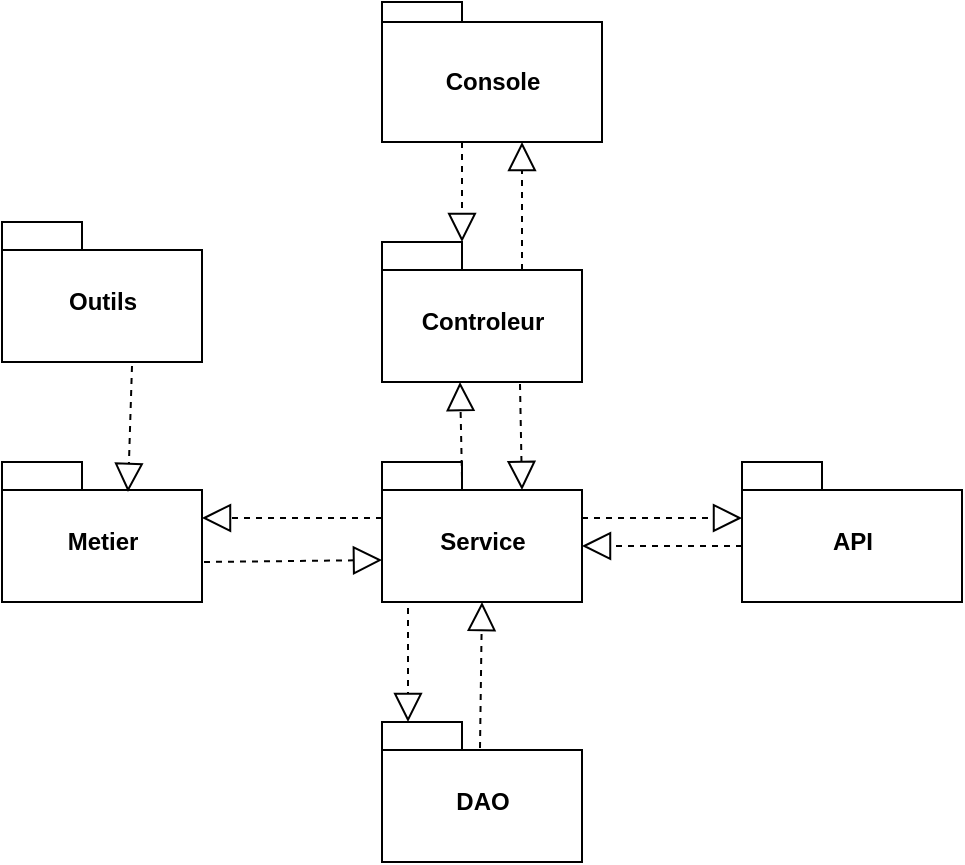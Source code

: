 <mxfile version="13.7.9" type="github">
  <diagram id="p4Nd8DHy-fVAcEdsIGSF" name="Page-1">
    <mxGraphModel dx="929" dy="1716" grid="1" gridSize="10" guides="1" tooltips="1" connect="1" arrows="1" fold="1" page="1" pageScale="1" pageWidth="827" pageHeight="1169" math="0" shadow="0">
      <root>
        <mxCell id="0" />
        <mxCell id="1" parent="0" />
        <mxCell id="spQuB_l44N9q1eX4pLCj-1" value="DAO" style="shape=folder;fontStyle=1;spacingTop=10;tabWidth=40;tabHeight=14;tabPosition=left;html=1;" parent="1" vertex="1">
          <mxGeometry x="330" y="210" width="100" height="70" as="geometry" />
        </mxCell>
        <mxCell id="spQuB_l44N9q1eX4pLCj-2" value="Outils" style="shape=folder;fontStyle=1;spacingTop=10;tabWidth=40;tabHeight=14;tabPosition=left;html=1;" parent="1" vertex="1">
          <mxGeometry x="140" y="-40" width="100" height="70" as="geometry" />
        </mxCell>
        <mxCell id="spQuB_l44N9q1eX4pLCj-3" value="Console" style="shape=folder;fontStyle=1;spacingTop=10;tabWidth=40;tabHeight=10;tabPosition=left;html=1;" parent="1" vertex="1">
          <mxGeometry x="330" y="-150" width="110" height="70" as="geometry" />
        </mxCell>
        <mxCell id="spQuB_l44N9q1eX4pLCj-6" value="Metier" style="shape=folder;fontStyle=1;spacingTop=10;tabWidth=40;tabHeight=14;tabPosition=left;html=1;" parent="1" vertex="1">
          <mxGeometry x="140" y="80" width="100" height="70" as="geometry" />
        </mxCell>
        <mxCell id="spQuB_l44N9q1eX4pLCj-7" value="" style="endArrow=block;dashed=1;endFill=0;endSize=12;html=1;exitX=0;exitY=0;exitDx=0;exitDy=28;exitPerimeter=0;entryX=0;entryY=0;entryDx=100;entryDy=28;entryPerimeter=0;" parent="1" source="OpfBQdvl_bSCVIGFcSFf-1" target="spQuB_l44N9q1eX4pLCj-6" edge="1">
          <mxGeometry width="160" relative="1" as="geometry">
            <mxPoint x="480" y="280" as="sourcePoint" />
            <mxPoint x="640" y="280" as="targetPoint" />
          </mxGeometry>
        </mxCell>
        <mxCell id="spQuB_l44N9q1eX4pLCj-8" value="" style="endArrow=block;dashed=1;endFill=0;endSize=12;html=1;entryX=0;entryY=0.7;entryDx=0;entryDy=0;entryPerimeter=0;" parent="1" target="OpfBQdvl_bSCVIGFcSFf-1" edge="1">
          <mxGeometry width="160" relative="1" as="geometry">
            <mxPoint x="241" y="130" as="sourcePoint" />
            <mxPoint x="428" y="164.98" as="targetPoint" />
          </mxGeometry>
        </mxCell>
        <mxCell id="spQuB_l44N9q1eX4pLCj-9" value="" style="endArrow=block;dashed=1;endFill=0;endSize=12;html=1;exitX=0;exitY=0;exitDx=70;exitDy=14;exitPerimeter=0;" parent="1" source="OpfBQdvl_bSCVIGFcSFf-2" edge="1">
          <mxGeometry width="160" relative="1" as="geometry">
            <mxPoint x="400" y="279" as="sourcePoint" />
            <mxPoint x="400" y="-80" as="targetPoint" />
          </mxGeometry>
        </mxCell>
        <mxCell id="spQuB_l44N9q1eX4pLCj-10" value="" style="endArrow=block;dashed=1;endFill=0;endSize=12;html=1;entryX=0.63;entryY=0.214;entryDx=0;entryDy=0;entryPerimeter=0;exitX=0.65;exitY=1.029;exitDx=0;exitDy=0;exitPerimeter=0;" parent="1" source="spQuB_l44N9q1eX4pLCj-2" target="spQuB_l44N9q1eX4pLCj-6" edge="1">
          <mxGeometry width="160" relative="1" as="geometry">
            <mxPoint x="560" y="340" as="sourcePoint" />
            <mxPoint x="460" y="384" as="targetPoint" />
          </mxGeometry>
        </mxCell>
        <mxCell id="spQuB_l44N9q1eX4pLCj-11" value="" style="endArrow=block;dashed=1;endFill=0;endSize=12;html=1;exitX=0.49;exitY=0.186;exitDx=0;exitDy=0;exitPerimeter=0;entryX=0.5;entryY=1;entryDx=0;entryDy=0;entryPerimeter=0;" parent="1" source="spQuB_l44N9q1eX4pLCj-1" edge="1" target="OpfBQdvl_bSCVIGFcSFf-1">
          <mxGeometry width="160" relative="1" as="geometry">
            <mxPoint x="380" y="260" as="sourcePoint" />
            <mxPoint x="340" y="210" as="targetPoint" />
          </mxGeometry>
        </mxCell>
        <mxCell id="spQuB_l44N9q1eX4pLCj-12" value="" style="endArrow=block;dashed=1;endFill=0;endSize=12;html=1;entryX=0;entryY=0;entryDx=40;entryDy=0;entryPerimeter=0;" parent="1" target="OpfBQdvl_bSCVIGFcSFf-2" edge="1">
          <mxGeometry width="160" relative="1" as="geometry">
            <mxPoint x="370" y="-80" as="sourcePoint" />
            <mxPoint x="367" y="280" as="targetPoint" />
          </mxGeometry>
        </mxCell>
        <mxCell id="OpfBQdvl_bSCVIGFcSFf-1" value="Service" style="shape=folder;fontStyle=1;spacingTop=10;tabWidth=40;tabHeight=14;tabPosition=left;html=1;" vertex="1" parent="1">
          <mxGeometry x="330" y="80" width="100" height="70" as="geometry" />
        </mxCell>
        <mxCell id="OpfBQdvl_bSCVIGFcSFf-2" value="Controleur" style="shape=folder;fontStyle=1;spacingTop=10;tabWidth=40;tabHeight=14;tabPosition=left;html=1;" vertex="1" parent="1">
          <mxGeometry x="330" y="-30" width="100" height="70" as="geometry" />
        </mxCell>
        <mxCell id="OpfBQdvl_bSCVIGFcSFf-3" value="" style="endArrow=block;dashed=1;endFill=0;endSize=12;html=1;exitX=0.13;exitY=1.043;exitDx=0;exitDy=0;exitPerimeter=0;" edge="1" parent="1" source="OpfBQdvl_bSCVIGFcSFf-1">
          <mxGeometry width="160" relative="1" as="geometry">
            <mxPoint x="260" y="264" as="sourcePoint" />
            <mxPoint x="343" y="210" as="targetPoint" />
            <Array as="points" />
          </mxGeometry>
        </mxCell>
        <mxCell id="OpfBQdvl_bSCVIGFcSFf-5" value="" style="endArrow=block;dashed=1;endFill=0;endSize=12;html=1;exitX=0;exitY=0;exitDx=0;exitDy=42;exitPerimeter=0;entryX=0;entryY=0;entryDx=100;entryDy=42;entryPerimeter=0;" edge="1" parent="1" source="spQuB_l44N9q1eX4pLCj-4" target="OpfBQdvl_bSCVIGFcSFf-1">
          <mxGeometry width="160" relative="1" as="geometry">
            <mxPoint x="680" y="142" as="sourcePoint" />
            <mxPoint x="600" y="60" as="targetPoint" />
            <Array as="points">
              <mxPoint x="470" y="122" />
            </Array>
          </mxGeometry>
        </mxCell>
        <mxCell id="spQuB_l44N9q1eX4pLCj-4" value="API" style="shape=folder;fontStyle=1;spacingTop=10;tabWidth=40;tabHeight=14;tabPosition=left;html=1;" parent="1" vertex="1">
          <mxGeometry x="510" y="80" width="110" height="70" as="geometry" />
        </mxCell>
        <mxCell id="OpfBQdvl_bSCVIGFcSFf-6" value="" style="endArrow=block;dashed=1;endFill=0;endSize=12;html=1;exitX=0;exitY=0;exitDx=100;exitDy=28;exitPerimeter=0;entryX=0;entryY=0;entryDx=0;entryDy=28;entryPerimeter=0;" edge="1" parent="1" source="OpfBQdvl_bSCVIGFcSFf-1" target="spQuB_l44N9q1eX4pLCj-4">
          <mxGeometry width="160" relative="1" as="geometry">
            <mxPoint x="680" y="142" as="sourcePoint" />
            <mxPoint x="430" y="122" as="targetPoint" />
            <Array as="points" />
          </mxGeometry>
        </mxCell>
        <mxCell id="OpfBQdvl_bSCVIGFcSFf-7" value="" style="endArrow=block;dashed=1;endFill=0;endSize=12;html=1;exitX=0.4;exitY=0.114;exitDx=0;exitDy=0;exitPerimeter=0;entryX=0;entryY=0;entryDx=100;entryDy=28;entryPerimeter=0;" edge="1" parent="1" source="OpfBQdvl_bSCVIGFcSFf-1">
          <mxGeometry width="160" relative="1" as="geometry">
            <mxPoint x="459" y="40" as="sourcePoint" />
            <mxPoint x="369" y="40" as="targetPoint" />
          </mxGeometry>
        </mxCell>
        <mxCell id="OpfBQdvl_bSCVIGFcSFf-8" value="" style="endArrow=block;dashed=1;endFill=0;endSize=12;html=1;entryX=0;entryY=0;entryDx=70;entryDy=14;entryPerimeter=0;exitX=0.69;exitY=1.014;exitDx=0;exitDy=0;exitPerimeter=0;" edge="1" parent="1" source="OpfBQdvl_bSCVIGFcSFf-2" target="OpfBQdvl_bSCVIGFcSFf-1">
          <mxGeometry width="160" relative="1" as="geometry">
            <mxPoint x="251" y="140" as="sourcePoint" />
            <mxPoint x="340" y="139" as="targetPoint" />
          </mxGeometry>
        </mxCell>
      </root>
    </mxGraphModel>
  </diagram>
</mxfile>
